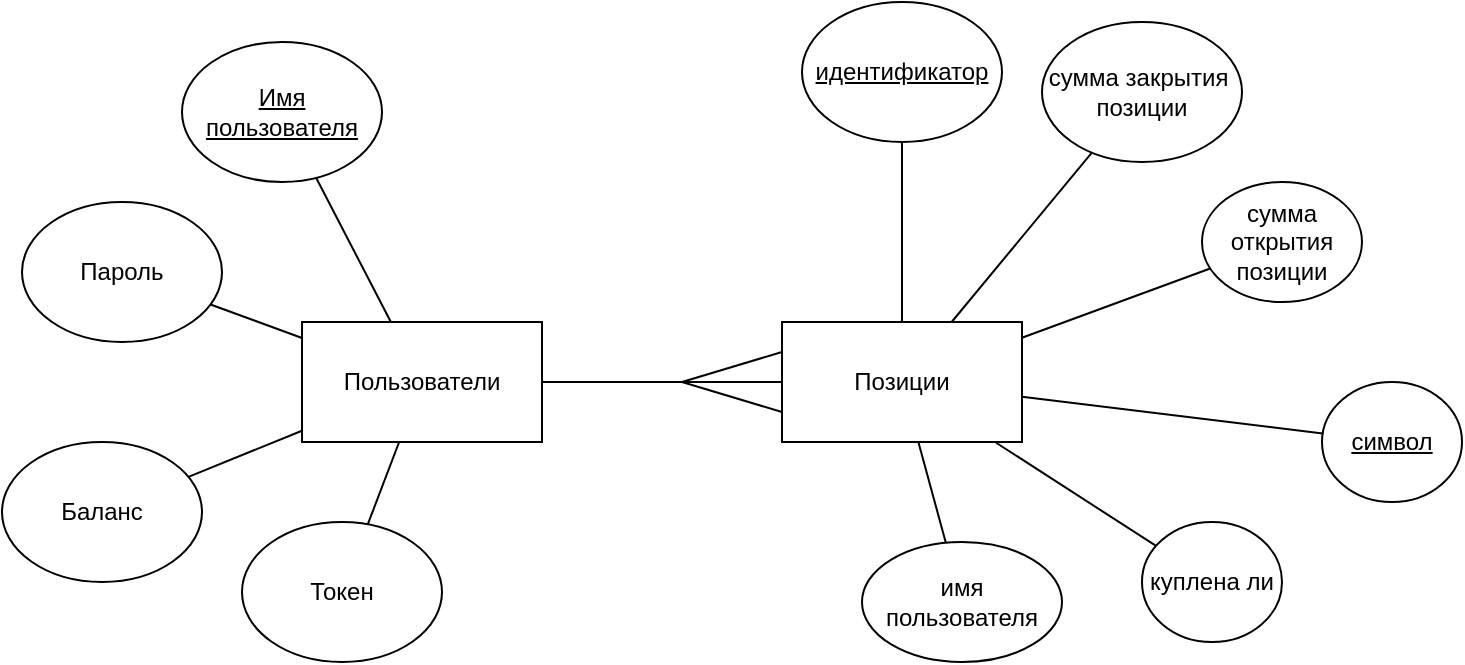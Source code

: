 <mxfile version="17.0.0" type="github">
  <diagram id="opqW76gDBK6K49s7DG7d" name="Page-1">
    <mxGraphModel dx="1155" dy="673" grid="1" gridSize="10" guides="1" tooltips="1" connect="1" arrows="1" fold="1" page="1" pageScale="1" pageWidth="1100" pageHeight="850" math="0" shadow="0">
      <root>
        <mxCell id="0" />
        <mxCell id="1" parent="0" />
        <mxCell id="GJpR_rD98a4P3vOJBigp-1" value="Пользователи" style="rounded=0;whiteSpace=wrap;html=1;" vertex="1" parent="1">
          <mxGeometry x="270" y="170" width="120" height="60" as="geometry" />
        </mxCell>
        <mxCell id="GJpR_rD98a4P3vOJBigp-2" value="Позиции" style="rounded=0;whiteSpace=wrap;html=1;" vertex="1" parent="1">
          <mxGeometry x="510" y="170" width="120" height="60" as="geometry" />
        </mxCell>
        <mxCell id="GJpR_rD98a4P3vOJBigp-3" value="сумма закрытия&amp;nbsp;&lt;br&gt;позиции" style="ellipse;whiteSpace=wrap;html=1;" vertex="1" parent="1">
          <mxGeometry x="640" y="20" width="100" height="70" as="geometry" />
        </mxCell>
        <mxCell id="GJpR_rD98a4P3vOJBigp-4" value="сумма открытия&lt;br&gt;позиции" style="ellipse;whiteSpace=wrap;html=1;" vertex="1" parent="1">
          <mxGeometry x="720" y="100" width="80" height="60" as="geometry" />
        </mxCell>
        <mxCell id="GJpR_rD98a4P3vOJBigp-5" value="символ" style="ellipse;whiteSpace=wrap;html=1;fontStyle=4" vertex="1" parent="1">
          <mxGeometry x="780" y="200" width="70" height="60" as="geometry" />
        </mxCell>
        <mxCell id="GJpR_rD98a4P3vOJBigp-6" value="куплена ли" style="ellipse;whiteSpace=wrap;html=1;" vertex="1" parent="1">
          <mxGeometry x="690" y="270" width="70" height="60" as="geometry" />
        </mxCell>
        <mxCell id="GJpR_rD98a4P3vOJBigp-7" value="имя пользователя" style="ellipse;whiteSpace=wrap;html=1;" vertex="1" parent="1">
          <mxGeometry x="550" y="280" width="100" height="60" as="geometry" />
        </mxCell>
        <mxCell id="GJpR_rD98a4P3vOJBigp-8" value="" style="endArrow=none;html=1;rounded=0;" edge="1" parent="1" source="GJpR_rD98a4P3vOJBigp-2" target="GJpR_rD98a4P3vOJBigp-3">
          <mxGeometry width="50" height="50" relative="1" as="geometry">
            <mxPoint x="660" y="220" as="sourcePoint" />
            <mxPoint x="710" y="170" as="targetPoint" />
          </mxGeometry>
        </mxCell>
        <mxCell id="GJpR_rD98a4P3vOJBigp-9" value="" style="endArrow=none;html=1;rounded=0;" edge="1" parent="1" source="GJpR_rD98a4P3vOJBigp-2" target="GJpR_rD98a4P3vOJBigp-4">
          <mxGeometry width="50" height="50" relative="1" as="geometry">
            <mxPoint x="592.414" y="180" as="sourcePoint" />
            <mxPoint x="626.089" y="98.618" as="targetPoint" />
          </mxGeometry>
        </mxCell>
        <mxCell id="GJpR_rD98a4P3vOJBigp-10" value="" style="endArrow=none;html=1;rounded=0;" edge="1" parent="1" source="GJpR_rD98a4P3vOJBigp-2" target="GJpR_rD98a4P3vOJBigp-5">
          <mxGeometry width="50" height="50" relative="1" as="geometry">
            <mxPoint x="640" y="187.895" as="sourcePoint" />
            <mxPoint x="734.098" y="153.227" as="targetPoint" />
          </mxGeometry>
        </mxCell>
        <mxCell id="GJpR_rD98a4P3vOJBigp-12" value="" style="endArrow=none;html=1;rounded=0;" edge="1" parent="1" source="GJpR_rD98a4P3vOJBigp-2" target="GJpR_rD98a4P3vOJBigp-6">
          <mxGeometry width="50" height="50" relative="1" as="geometry">
            <mxPoint x="650" y="197.895" as="sourcePoint" />
            <mxPoint x="744.098" y="163.227" as="targetPoint" />
          </mxGeometry>
        </mxCell>
        <mxCell id="GJpR_rD98a4P3vOJBigp-13" value="" style="endArrow=none;html=1;rounded=0;" edge="1" parent="1" source="GJpR_rD98a4P3vOJBigp-2" target="GJpR_rD98a4P3vOJBigp-7">
          <mxGeometry width="50" height="50" relative="1" as="geometry">
            <mxPoint x="660" y="207.895" as="sourcePoint" />
            <mxPoint x="754.098" y="173.227" as="targetPoint" />
          </mxGeometry>
        </mxCell>
        <mxCell id="GJpR_rD98a4P3vOJBigp-14" value="&lt;u&gt;Имя пользователя&lt;/u&gt;" style="ellipse;whiteSpace=wrap;html=1;" vertex="1" parent="1">
          <mxGeometry x="210" y="30" width="100" height="70" as="geometry" />
        </mxCell>
        <mxCell id="GJpR_rD98a4P3vOJBigp-15" value="Пароль" style="ellipse;whiteSpace=wrap;html=1;" vertex="1" parent="1">
          <mxGeometry x="130" y="110" width="100" height="70" as="geometry" />
        </mxCell>
        <mxCell id="GJpR_rD98a4P3vOJBigp-16" value="Баланс" style="ellipse;whiteSpace=wrap;html=1;" vertex="1" parent="1">
          <mxGeometry x="120" y="230" width="100" height="70" as="geometry" />
        </mxCell>
        <mxCell id="GJpR_rD98a4P3vOJBigp-17" value="Токен" style="ellipse;whiteSpace=wrap;html=1;" vertex="1" parent="1">
          <mxGeometry x="240" y="270" width="100" height="70" as="geometry" />
        </mxCell>
        <mxCell id="GJpR_rD98a4P3vOJBigp-18" value="идентификатор" style="ellipse;whiteSpace=wrap;html=1;fontStyle=4" vertex="1" parent="1">
          <mxGeometry x="520" y="10" width="100" height="70" as="geometry" />
        </mxCell>
        <mxCell id="GJpR_rD98a4P3vOJBigp-19" value="" style="endArrow=none;html=1;rounded=0;" edge="1" parent="1" source="GJpR_rD98a4P3vOJBigp-2" target="GJpR_rD98a4P3vOJBigp-18">
          <mxGeometry width="50" height="50" relative="1" as="geometry">
            <mxPoint x="604.828" y="180" as="sourcePoint" />
            <mxPoint x="674.936" y="95.285" as="targetPoint" />
          </mxGeometry>
        </mxCell>
        <mxCell id="GJpR_rD98a4P3vOJBigp-20" value="" style="endArrow=none;html=1;rounded=0;" edge="1" parent="1" source="GJpR_rD98a4P3vOJBigp-1" target="GJpR_rD98a4P3vOJBigp-14">
          <mxGeometry width="50" height="50" relative="1" as="geometry">
            <mxPoint x="580" y="180" as="sourcePoint" />
            <mxPoint x="580" y="90" as="targetPoint" />
          </mxGeometry>
        </mxCell>
        <mxCell id="GJpR_rD98a4P3vOJBigp-21" value="" style="endArrow=none;html=1;rounded=0;" edge="1" parent="1" source="GJpR_rD98a4P3vOJBigp-1" target="GJpR_rD98a4P3vOJBigp-15">
          <mxGeometry width="50" height="50" relative="1" as="geometry">
            <mxPoint x="324.444" y="180" as="sourcePoint" />
            <mxPoint x="287.059" y="107.9" as="targetPoint" />
          </mxGeometry>
        </mxCell>
        <mxCell id="GJpR_rD98a4P3vOJBigp-22" value="" style="endArrow=none;html=1;rounded=0;" edge="1" parent="1" source="GJpR_rD98a4P3vOJBigp-1" target="GJpR_rD98a4P3vOJBigp-16">
          <mxGeometry width="50" height="50" relative="1" as="geometry">
            <mxPoint x="280" y="188" as="sourcePoint" />
            <mxPoint x="234.292" y="171.24" as="targetPoint" />
          </mxGeometry>
        </mxCell>
        <mxCell id="GJpR_rD98a4P3vOJBigp-23" value="" style="endArrow=none;html=1;rounded=0;" edge="1" parent="1" source="GJpR_rD98a4P3vOJBigp-1" target="GJpR_rD98a4P3vOJBigp-17">
          <mxGeometry width="50" height="50" relative="1" as="geometry">
            <mxPoint x="280" y="234.375" as="sourcePoint" />
            <mxPoint x="223.245" y="257.432" as="targetPoint" />
          </mxGeometry>
        </mxCell>
        <mxCell id="GJpR_rD98a4P3vOJBigp-24" value="" style="endArrow=none;html=1;rounded=0;" edge="1" parent="1" source="GJpR_rD98a4P3vOJBigp-2" target="GJpR_rD98a4P3vOJBigp-1">
          <mxGeometry width="50" height="50" relative="1" as="geometry">
            <mxPoint x="290" y="244.375" as="sourcePoint" />
            <mxPoint x="233.245" y="267.432" as="targetPoint" />
          </mxGeometry>
        </mxCell>
        <mxCell id="GJpR_rD98a4P3vOJBigp-25" value="" style="endArrow=none;html=1;rounded=0;exitX=0;exitY=0.25;exitDx=0;exitDy=0;" edge="1" parent="1" source="GJpR_rD98a4P3vOJBigp-2">
          <mxGeometry width="50" height="50" relative="1" as="geometry">
            <mxPoint x="520" y="210" as="sourcePoint" />
            <mxPoint x="460" y="200" as="targetPoint" />
          </mxGeometry>
        </mxCell>
        <mxCell id="GJpR_rD98a4P3vOJBigp-26" value="" style="endArrow=none;html=1;rounded=0;exitX=0;exitY=0.75;exitDx=0;exitDy=0;" edge="1" parent="1" source="GJpR_rD98a4P3vOJBigp-2">
          <mxGeometry width="50" height="50" relative="1" as="geometry">
            <mxPoint x="520" y="195" as="sourcePoint" />
            <mxPoint x="460" y="200" as="targetPoint" />
          </mxGeometry>
        </mxCell>
      </root>
    </mxGraphModel>
  </diagram>
</mxfile>
